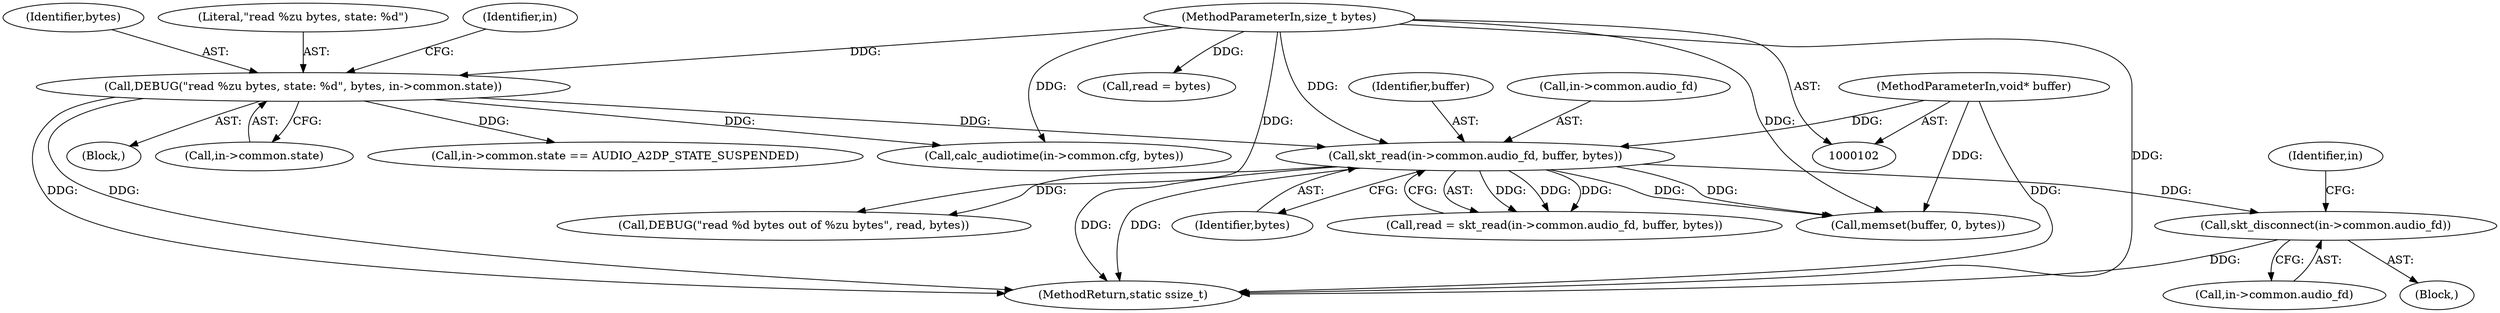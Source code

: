 digraph "0_Android_472271b153c5dc53c28beac55480a8d8434b2d5c_3@API" {
"1000232" [label="(Call,skt_disconnect(in->common.audio_fd))"];
"1000218" [label="(Call,skt_read(in->common.audio_fd, buffer, bytes))"];
"1000104" [label="(MethodParameterIn,void* buffer)"];
"1000114" [label="(Call,DEBUG(\"read %zu bytes, state: %d\", bytes, in->common.state))"];
"1000105" [label="(MethodParameterIn,size_t bytes)"];
"1000224" [label="(Identifier,buffer)"];
"1000116" [label="(Identifier,bytes)"];
"1000241" [label="(Identifier,in)"];
"1000267" [label="(Call,DEBUG(\"read %d bytes out of %zu bytes\", read, bytes))"];
"1000114" [label="(Call,DEBUG(\"read %zu bytes, state: %d\", bytes, in->common.state))"];
"1000218" [label="(Call,skt_read(in->common.audio_fd, buffer, bytes))"];
"1000123" [label="(Call,in->common.state == AUDIO_A2DP_STATE_SUSPENDED)"];
"1000264" [label="(Call,read = bytes)"];
"1000115" [label="(Literal,\"read %zu bytes, state: %d\")"];
"1000105" [label="(MethodParameterIn,size_t bytes)"];
"1000219" [label="(Call,in->common.audio_fd)"];
"1000126" [label="(Identifier,in)"];
"1000117" [label="(Call,in->common.state)"];
"1000233" [label="(Call,in->common.audio_fd)"];
"1000273" [label="(MethodReturn,static ssize_t)"];
"1000106" [label="(Block,)"];
"1000231" [label="(Block,)"];
"1000260" [label="(Call,memset(buffer, 0, bytes))"];
"1000232" [label="(Call,skt_disconnect(in->common.audio_fd))"];
"1000225" [label="(Identifier,bytes)"];
"1000216" [label="(Call,read = skt_read(in->common.audio_fd, buffer, bytes))"];
"1000172" [label="(Call,calc_audiotime(in->common.cfg, bytes))"];
"1000104" [label="(MethodParameterIn,void* buffer)"];
"1000232" -> "1000231"  [label="AST: "];
"1000232" -> "1000233"  [label="CFG: "];
"1000233" -> "1000232"  [label="AST: "];
"1000241" -> "1000232"  [label="CFG: "];
"1000232" -> "1000273"  [label="DDG: "];
"1000218" -> "1000232"  [label="DDG: "];
"1000218" -> "1000216"  [label="AST: "];
"1000218" -> "1000225"  [label="CFG: "];
"1000219" -> "1000218"  [label="AST: "];
"1000224" -> "1000218"  [label="AST: "];
"1000225" -> "1000218"  [label="AST: "];
"1000216" -> "1000218"  [label="CFG: "];
"1000218" -> "1000273"  [label="DDG: "];
"1000218" -> "1000273"  [label="DDG: "];
"1000218" -> "1000216"  [label="DDG: "];
"1000218" -> "1000216"  [label="DDG: "];
"1000218" -> "1000216"  [label="DDG: "];
"1000104" -> "1000218"  [label="DDG: "];
"1000114" -> "1000218"  [label="DDG: "];
"1000105" -> "1000218"  [label="DDG: "];
"1000218" -> "1000260"  [label="DDG: "];
"1000218" -> "1000260"  [label="DDG: "];
"1000218" -> "1000267"  [label="DDG: "];
"1000104" -> "1000102"  [label="AST: "];
"1000104" -> "1000273"  [label="DDG: "];
"1000104" -> "1000260"  [label="DDG: "];
"1000114" -> "1000106"  [label="AST: "];
"1000114" -> "1000117"  [label="CFG: "];
"1000115" -> "1000114"  [label="AST: "];
"1000116" -> "1000114"  [label="AST: "];
"1000117" -> "1000114"  [label="AST: "];
"1000126" -> "1000114"  [label="CFG: "];
"1000114" -> "1000273"  [label="DDG: "];
"1000114" -> "1000273"  [label="DDG: "];
"1000105" -> "1000114"  [label="DDG: "];
"1000114" -> "1000123"  [label="DDG: "];
"1000114" -> "1000172"  [label="DDG: "];
"1000105" -> "1000102"  [label="AST: "];
"1000105" -> "1000273"  [label="DDG: "];
"1000105" -> "1000172"  [label="DDG: "];
"1000105" -> "1000260"  [label="DDG: "];
"1000105" -> "1000264"  [label="DDG: "];
"1000105" -> "1000267"  [label="DDG: "];
}
